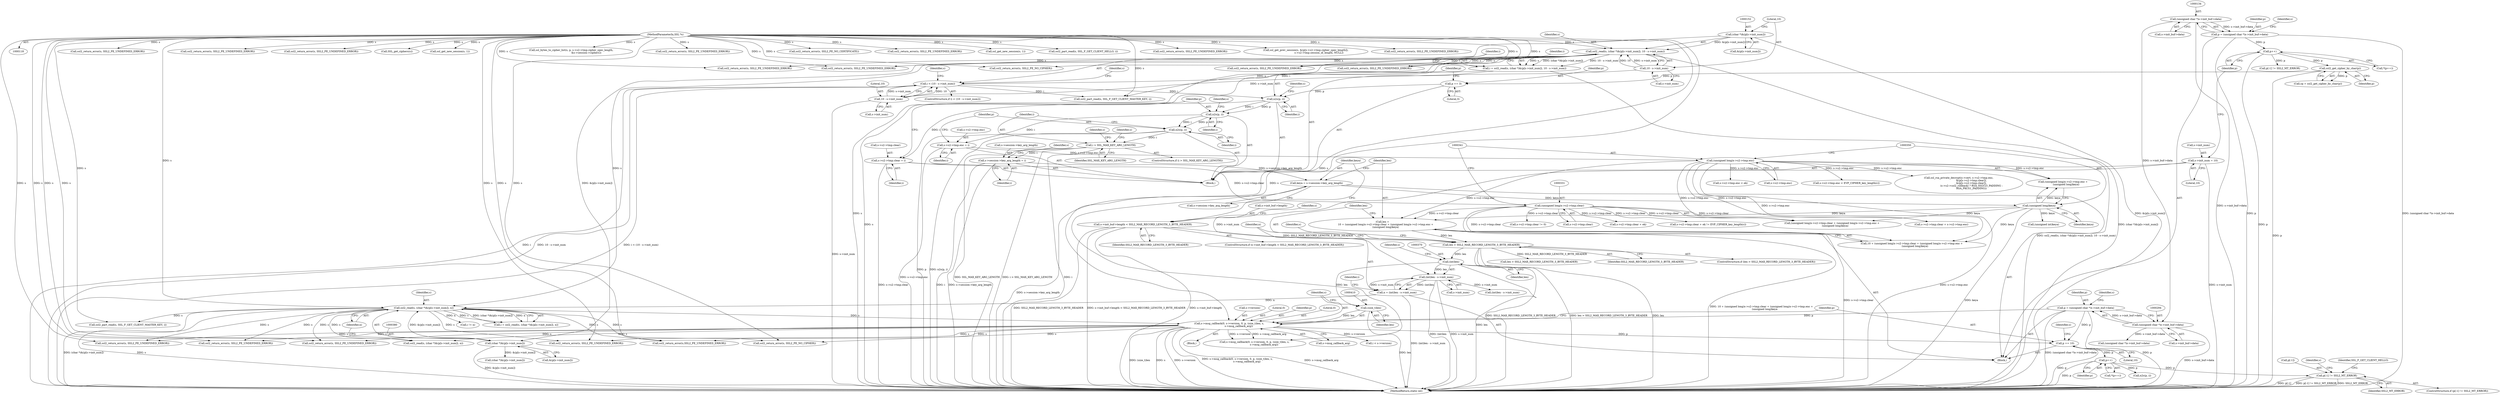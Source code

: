 digraph "0_openssl_86f8fb0e344d62454f8daf3e15236b2b59210756_0@array" {
"1000731" [label="(Call,p[-1] != SSL2_MT_ERROR)"];
"1000726" [label="(Call,p++)"];
"1000416" [label="(Call,p += 10)"];
"1000291" [label="(Call,p = (unsigned char *)s->init_buf->data)"];
"1000293" [label="(Call,(unsigned char *)s->init_buf->data)"];
"1000133" [label="(Call,(unsigned char *)s->init_buf->data)"];
"1000402" [label="(Call,s->msg_callback(0, s->version, 0, p, (size_t)len, s,\n                        s->msg_callback_arg))"];
"1000409" [label="(Call,(size_t)len)"];
"1000369" [label="(Call,(int)len)"];
"1000353" [label="(Call,len > SSL2_MAX_RECORD_LENGTH_3_BYTE_HEADER)"];
"1000325" [label="(Call,len =\n        10 + (unsigned long)s->s2->tmp.clear + (unsigned long)s->s2->tmp.enc +\n        (unsigned long)keya)"];
"1000330" [label="(Call,(unsigned long)s->s2->tmp.clear)"];
"1000241" [label="(Call,s->s2->tmp.clear = i)"];
"1000238" [label="(Call,n2s(p, i))"];
"1000235" [label="(Call,p += 3)"];
"1000212" [label="(Call,ssl2_get_cipher_by_char(p))"];
"1000185" [label="(Call,p++)"];
"1000131" [label="(Call,p = (unsigned char *)s->init_buf->data)"];
"1000165" [label="(Call,i < (10 - s->init_num))"];
"1000147" [label="(Call,i = ssl2_read(s, (char *)&(p[s->init_num]), 10 - s->init_num))"];
"1000149" [label="(Call,ssl2_read(s, (char *)&(p[s->init_num]), 10 - s->init_num))"];
"1000119" [label="(MethodParameterIn,SSL *s)"];
"1000151" [label="(Call,(char *)&(p[s->init_num]))"];
"1000159" [label="(Call,10 - s->init_num)"];
"1000167" [label="(Call,10 - s->init_num)"];
"1000340" [label="(Call,(unsigned long)s->s2->tmp.enc)"];
"1000253" [label="(Call,s->s2->tmp.enc = i)"];
"1000250" [label="(Call,n2s(p, i))"];
"1000349" [label="(Call,(unsigned long)keya)"];
"1000318" [label="(Call,keya = s->session->key_arg_length)"];
"1000279" [label="(Call,s->session->key_arg_length = i)"];
"1000266" [label="(Call,i > SSL_MAX_KEY_ARG_LENGTH)"];
"1000262" [label="(Call,n2s(p, i))"];
"1000301" [label="(Call,s->init_buf->length < SSL2_MAX_RECORD_LENGTH_3_BYTE_HEADER)"];
"1000377" [label="(Call,ssl2_read(s, (char *)&(p[s->init_num]), n))"];
"1000379" [label="(Call,(char *)&(p[s->init_num]))"];
"1000366" [label="(Call,n = (int)len - s->init_num)"];
"1000368" [label="(Call,(int)len - s->init_num)"];
"1000177" [label="(Call,s->init_num = 10)"];
"1000292" [label="(Identifier,p)"];
"1000242" [label="(Call,s->s2->tmp.clear)"];
"1000326" [label="(Identifier,len)"];
"1000349" [label="(Call,(unsigned long)keya)"];
"1000151" [label="(Call,(char *)&(p[s->init_num]))"];
"1000186" [label="(Identifier,p)"];
"1000257" [label="(Identifier,s)"];
"1000422" [label="(Identifier,s)"];
"1000212" [label="(Call,ssl2_get_cipher_by_char(p))"];
"1000270" [label="(Call,ssl2_return_error(s, SSL2_PE_UNDEFINED_ERROR))"];
"1000373" [label="(Identifier,s)"];
"1000381" [label="(Call,&(p[s->init_num]))"];
"1000301" [label="(Call,s->init_buf->length < SSL2_MAX_RECORD_LENGTH_3_BYTE_HEADER)"];
"1000213" [label="(Identifier,p)"];
"1000210" [label="(Call,cp = ssl2_get_cipher_by_char(p))"];
"1000181" [label="(Literal,10)"];
"1000219" [label="(Call,ssl2_return_error(s, SSL2_PE_NO_CIPHER))"];
"1000271" [label="(Identifier,s)"];
"1000726" [label="(Call,p++)"];
"1000404" [label="(Call,s->version)"];
"1000146" [label="(Block,)"];
"1000178" [label="(Call,s->init_num)"];
"1000402" [label="(Call,s->msg_callback(0, s->version, 0, p, (size_t)len, s,\n                        s->msg_callback_arg))"];
"1000240" [label="(Identifier,i)"];
"1000732" [label="(Call,p[-1])"];
"1000950" [label="(Call,ssl2_return_error(s, SSL2_PE_UNDEFINED_ERROR))"];
"1000265" [label="(ControlStructure,if (i > SSL_MAX_KEY_ARG_LENGTH))"];
"1000304" [label="(Identifier,s)"];
"1000867" [label="(Call,ssl2_return_error(s, SSL2_PE_UNDEFINED_ERROR))"];
"1000587" [label="(Call,ssl_rsa_private_decrypt(s->cert, s->s2->tmp.enc,\n                                &(p[s->s2->tmp.clear]),\n                                &(p[s->s2->tmp.clear]),\n                                (s->s2->ssl2_rollback) ? RSA_SSLV23_PADDING :\n                                RSA_PKCS1_PADDING))"];
"1000241" [label="(Call,s->s2->tmp.clear = i)"];
"1000976" [label="(Call,ssl2_return_error(s, SSL2_PE_UNDEFINED_ERROR))"];
"1000179" [label="(Identifier,s)"];
"1000132" [label="(Identifier,p)"];
"1000887" [label="(Call,ssl2_read(s, (char *)&(p[s->init_num]), n))"];
"1000379" [label="(Call,(char *)&(p[s->init_num]))"];
"1000352" [label="(ControlStructure,if (len > SSL2_MAX_RECORD_LENGTH_3_BYTE_HEADER))"];
"1000236" [label="(Identifier,p)"];
"1000325" [label="(Call,len =\n        10 + (unsigned long)s->s2->tmp.clear + (unsigned long)s->s2->tmp.enc +\n        (unsigned long)keya)"];
"1000755" [label="(Call,i < s->version)"];
"1000319" [label="(Identifier,keya)"];
"1000401" [label="(Block,)"];
"1000738" [label="(Call,ssl2_return_error(s, SSL2_PE_UNDEFINED_ERROR))"];
"1000177" [label="(Call,s->init_num = 10)"];
"1000367" [label="(Identifier,n)"];
"1000143" [label="(Identifier,s)"];
"1000291" [label="(Call,p = (unsigned char *)s->init_buf->data)"];
"1000371" [label="(Identifier,len)"];
"1000167" [label="(Call,10 - s->init_num)"];
"1000252" [label="(Identifier,i)"];
"1000527" [label="(Call,s->s2->tmp.clear + ek != EVP_CIPHER_key_length(c))"];
"1000443" [label="(Call,(unsigned int)keya)"];
"1000251" [label="(Identifier,p)"];
"1000340" [label="(Call,(unsigned long)s->s2->tmp.enc)"];
"1000120" [label="(Block,)"];
"1000161" [label="(Call,s->init_num)"];
"1000164" [label="(ControlStructure,if (i < (10 - s->init_num)))"];
"1000119" [label="(MethodParameterIn,SSL *s)"];
"1001090" [label="(Call,SSL_get_ciphers(s))"];
"1000309" [label="(Call,ssl2_return_error(s, SSL2_PE_UNDEFINED_ERROR))"];
"1000160" [label="(Literal,10)"];
"1000169" [label="(Call,s->init_num)"];
"1001049" [label="(Call,ssl_get_new_session(s, 1))"];
"1000264" [label="(Identifier,i)"];
"1000245" [label="(Identifier,s)"];
"1000375" [label="(Call,i = ssl2_read(s, (char *)&(p[s->init_num]), n))"];
"1000168" [label="(Literal,10)"];
"1000725" [label="(Call,*(p++))"];
"1000407" [label="(Literal,0)"];
"1000428" [label="(Call,s->s2->tmp.clear + s->s2->tmp.enc)"];
"1000149" [label="(Call,ssl2_read(s, (char *)&(p[s->init_num]), 10 - s->init_num))"];
"1000863" [label="(Call,len > SSL2_MAX_RECORD_LENGTH_3_BYTE_HEADER)"];
"1000263" [label="(Identifier,p)"];
"1000288" [label="(Identifier,s)"];
"1000731" [label="(Call,p[-1] != SSL2_MT_ERROR)"];
"1000889" [label="(Call,(char *)&(p[s->init_num]))"];
"1000378" [label="(Identifier,s)"];
"1000310" [label="(Identifier,s)"];
"1000351" [label="(Identifier,keya)"];
"1000318" [label="(Call,keya = s->session->key_arg_length)"];
"1000285" [label="(Identifier,i)"];
"1000279" [label="(Call,s->session->key_arg_length = i)"];
"1000387" [label="(Identifier,n)"];
"1000250" [label="(Call,n2s(p, i))"];
"1000330" [label="(Call,(unsigned long)s->s2->tmp.clear)"];
"1000730" [label="(ControlStructure,if (p[-1] != SSL2_MT_ERROR))"];
"1000540" [label="(Call,ssl2_return_error(s, SSL2_PE_UNDEFINED_ERROR))"];
"1000372" [label="(Call,s->init_num)"];
"1000249" [label="(Identifier,i)"];
"1000553" [label="(Call,s->s2->tmp.enc < ek)"];
"1001067" [label="(Call,ssl_bytes_to_cipher_list(s, p, s->s2->tmp.cipher_spec_length,\n                                      &s->session->ciphers))"];
"1000190" [label="(Call,p[-1] != SSL2_MT_ERROR)"];
"1000148" [label="(Identifier,i)"];
"1000147" [label="(Call,i = ssl2_read(s, (char *)&(p[s->init_num]), 10 - s->init_num))"];
"1000354" [label="(Identifier,len)"];
"1000409" [label="(Call,(size_t)len)"];
"1000393" [label="(Call,ssl2_part_read(s, SSL_F_GET_CLIENT_MASTER_KEY, i))"];
"1000320" [label="(Call,s->session->key_arg_length)"];
"1000376" [label="(Identifier,i)"];
"1000153" [label="(Call,&(p[s->init_num]))"];
"1000133" [label="(Call,(unsigned char *)s->init_buf->data)"];
"1000300" [label="(ControlStructure,if (s->init_buf->length < SSL2_MAX_RECORD_LENGTH_3_BYTE_HEADER))"];
"1000131" [label="(Call,p = (unsigned char *)s->init_buf->data)"];
"1001229" [label="(MethodReturn,static int)"];
"1000282" [label="(Identifier,s)"];
"1000329" [label="(Call,(unsigned long)s->s2->tmp.clear + (unsigned long)s->s2->tmp.enc +\n        (unsigned long)keya)"];
"1000253" [label="(Call,s->s2->tmp.enc = i)"];
"1000268" [label="(Identifier,SSL_MAX_KEY_ARG_LENGTH)"];
"1000358" [label="(Identifier,s)"];
"1000368" [label="(Call,(int)len - s->init_num)"];
"1000408" [label="(Identifier,p)"];
"1000516" [label="(Call,s->s2->tmp.clear != 0)"];
"1000174" [label="(Identifier,s)"];
"1000280" [label="(Call,s->session->key_arg_length)"];
"1000417" [label="(Identifier,p)"];
"1000150" [label="(Identifier,s)"];
"1000262" [label="(Call,n2s(p, i))"];
"1000403" [label="(Literal,0)"];
"1001053" [label="(Call,ssl2_return_error(s, SSL2_PE_UNDEFINED_ERROR))"];
"1000912" [label="(Call,s->msg_callback(0, s->version, 0, p, (size_t)len, s,\n                        s->msg_callback_arg))"];
"1001038" [label="(Call,ssl2_return_error(s, SSL2_PE_NO_CERTIFICATE))"];
"1001198" [label="(Call,ssl2_return_error(s, SSL2_PE_UNDEFINED_ERROR))"];
"1000342" [label="(Call,s->s2->tmp.enc)"];
"1000389" [label="(Call,i != n)"];
"1000369" [label="(Call,(int)len)"];
"1000254" [label="(Call,s->s2->tmp.enc)"];
"1000327" [label="(Call,10 + (unsigned long)s->s2->tmp.clear + (unsigned long)s->s2->tmp.enc +\n        (unsigned long)keya)"];
"1000197" [label="(Call,ssl2_return_error(s, SSL2_PE_UNDEFINED_ERROR))"];
"1000166" [label="(Identifier,i)"];
"1000972" [label="(Call,ssl_get_new_session(s, 1))"];
"1000307" [label="(Identifier,SSL2_MAX_RECORD_LENGTH_3_BYTE_HEADER)"];
"1000413" [label="(Call,s->msg_callback_arg)"];
"1000355" [label="(Identifier,SSL2_MAX_RECORD_LENGTH_3_BYTE_HEADER)"];
"1000903" [label="(Call,ssl2_part_read(s, SSL_F_GET_CLIENT_HELLO, i))"];
"1000739" [label="(Identifier,s)"];
"1000267" [label="(Identifier,i)"];
"1000411" [label="(Identifier,len)"];
"1000576" [label="(Call,ssl2_return_error(s,SSL2_PE_UNDEFINED_ERROR))"];
"1000416" [label="(Call,p += 10)"];
"1000332" [label="(Call,s->s2->tmp.clear)"];
"1000727" [label="(Identifier,p)"];
"1000565" [label="(Call,s->s2->tmp.enc < EVP_CIPHER_key_length(c))"];
"1000295" [label="(Call,s->init_buf->data)"];
"1000499" [label="(Call,ssl2_return_error(s, SSL2_PE_NO_CIPHER))"];
"1000165" [label="(Call,i < (10 - s->init_num))"];
"1000751" [label="(Call,n2s(p, i))"];
"1000353" [label="(Call,len > SSL2_MAX_RECORD_LENGTH_3_BYTE_HEADER)"];
"1000184" [label="(Call,*(p++))"];
"1000418" [label="(Literal,10)"];
"1000824" [label="(Call,(unsigned char *)s->init_buf->data)"];
"1000135" [label="(Call,s->init_buf->data)"];
"1001023" [label="(Call,ssl2_return_error(s, SSL2_PE_UNDEFINED_ERROR))"];
"1000237" [label="(Literal,3)"];
"1000266" [label="(Call,i > SSL_MAX_KEY_ARG_LENGTH)"];
"1000878" [label="(Call,(int)len - s->init_num)"];
"1000159" [label="(Call,10 - s->init_num)"];
"1000293" [label="(Call,(unsigned char *)s->init_buf->data)"];
"1000377" [label="(Call,ssl2_read(s, (char *)&(p[s->init_num]), n))"];
"1000986" [label="(Call,ssl_get_prev_session(s, &(p[s->s2->tmp.cipher_spec_length]),\n                                 s->s2->tmp.session_id_length, NULL))"];
"1000235" [label="(Call,p += 3)"];
"1000808" [label="(Call,ssl2_return_error(s, SSL2_PE_UNDEFINED_ERROR))"];
"1000528" [label="(Call,s->s2->tmp.clear + ek)"];
"1000238" [label="(Call,n2s(p, i))"];
"1000746" [label="(Identifier,SSL_F_GET_CLIENT_HELLO)"];
"1000412" [label="(Identifier,s)"];
"1000261" [label="(Identifier,i)"];
"1000357" [label="(Call,ssl2_return_error(s, SSL2_PE_UNDEFINED_ERROR))"];
"1000173" [label="(Call,ssl2_part_read(s, SSL_F_GET_CLIENT_MASTER_KEY, i))"];
"1000736" [label="(Identifier,SSL2_MT_ERROR)"];
"1000339" [label="(Call,(unsigned long)s->s2->tmp.enc +\n        (unsigned long)keya)"];
"1000459" [label="(Call,ssl2_return_error(s, SSL2_PE_UNDEFINED_ERROR))"];
"1000185" [label="(Call,p++)"];
"1000302" [label="(Call,s->init_buf->length)"];
"1000239" [label="(Identifier,p)"];
"1000366" [label="(Call,n = (int)len - s->init_num)"];
"1000720" [label="(Call,ssl2_return_error(s, SSL2_PE_UNDEFINED_ERROR))"];
"1000731" -> "1000730"  [label="AST: "];
"1000731" -> "1000736"  [label="CFG: "];
"1000732" -> "1000731"  [label="AST: "];
"1000736" -> "1000731"  [label="AST: "];
"1000739" -> "1000731"  [label="CFG: "];
"1000746" -> "1000731"  [label="CFG: "];
"1000731" -> "1001229"  [label="DDG: p[-1] != SSL2_MT_ERROR"];
"1000731" -> "1001229"  [label="DDG: SSL2_MT_ERROR"];
"1000731" -> "1001229"  [label="DDG: p[-1]"];
"1000726" -> "1000731"  [label="DDG: p"];
"1000726" -> "1000725"  [label="AST: "];
"1000726" -> "1000727"  [label="CFG: "];
"1000727" -> "1000726"  [label="AST: "];
"1000725" -> "1000726"  [label="CFG: "];
"1000726" -> "1001229"  [label="DDG: p"];
"1000416" -> "1000726"  [label="DDG: p"];
"1000726" -> "1000751"  [label="DDG: p"];
"1000416" -> "1000120"  [label="AST: "];
"1000416" -> "1000418"  [label="CFG: "];
"1000417" -> "1000416"  [label="AST: "];
"1000418" -> "1000416"  [label="AST: "];
"1000422" -> "1000416"  [label="CFG: "];
"1000416" -> "1001229"  [label="DDG: p"];
"1000291" -> "1000416"  [label="DDG: p"];
"1000402" -> "1000416"  [label="DDG: p"];
"1000291" -> "1000120"  [label="AST: "];
"1000291" -> "1000293"  [label="CFG: "];
"1000292" -> "1000291"  [label="AST: "];
"1000293" -> "1000291"  [label="AST: "];
"1000304" -> "1000291"  [label="CFG: "];
"1000291" -> "1001229"  [label="DDG: p"];
"1000291" -> "1001229"  [label="DDG: (unsigned char *)s->init_buf->data"];
"1000293" -> "1000291"  [label="DDG: s->init_buf->data"];
"1000291" -> "1000402"  [label="DDG: p"];
"1000293" -> "1000295"  [label="CFG: "];
"1000294" -> "1000293"  [label="AST: "];
"1000295" -> "1000293"  [label="AST: "];
"1000293" -> "1001229"  [label="DDG: s->init_buf->data"];
"1000133" -> "1000293"  [label="DDG: s->init_buf->data"];
"1000293" -> "1000824"  [label="DDG: s->init_buf->data"];
"1000133" -> "1000131"  [label="AST: "];
"1000133" -> "1000135"  [label="CFG: "];
"1000134" -> "1000133"  [label="AST: "];
"1000135" -> "1000133"  [label="AST: "];
"1000131" -> "1000133"  [label="CFG: "];
"1000133" -> "1001229"  [label="DDG: s->init_buf->data"];
"1000133" -> "1000131"  [label="DDG: s->init_buf->data"];
"1000402" -> "1000401"  [label="AST: "];
"1000402" -> "1000413"  [label="CFG: "];
"1000403" -> "1000402"  [label="AST: "];
"1000404" -> "1000402"  [label="AST: "];
"1000407" -> "1000402"  [label="AST: "];
"1000408" -> "1000402"  [label="AST: "];
"1000409" -> "1000402"  [label="AST: "];
"1000412" -> "1000402"  [label="AST: "];
"1000413" -> "1000402"  [label="AST: "];
"1000417" -> "1000402"  [label="CFG: "];
"1000402" -> "1001229"  [label="DDG: (size_t)len"];
"1000402" -> "1001229"  [label="DDG: s"];
"1000402" -> "1001229"  [label="DDG: s->version"];
"1000402" -> "1001229"  [label="DDG: s->msg_callback(0, s->version, 0, p, (size_t)len, s,\n                        s->msg_callback_arg)"];
"1000402" -> "1001229"  [label="DDG: s->msg_callback_arg"];
"1000409" -> "1000402"  [label="DDG: len"];
"1000377" -> "1000402"  [label="DDG: s"];
"1000119" -> "1000402"  [label="DDG: s"];
"1000402" -> "1000459"  [label="DDG: s"];
"1000402" -> "1000499"  [label="DDG: s"];
"1000402" -> "1000540"  [label="DDG: s"];
"1000402" -> "1000576"  [label="DDG: s"];
"1000402" -> "1000720"  [label="DDG: s"];
"1000402" -> "1000755"  [label="DDG: s->version"];
"1000402" -> "1000867"  [label="DDG: s"];
"1000402" -> "1000887"  [label="DDG: s"];
"1000402" -> "1000912"  [label="DDG: s->version"];
"1000402" -> "1000912"  [label="DDG: s->msg_callback_arg"];
"1000409" -> "1000411"  [label="CFG: "];
"1000410" -> "1000409"  [label="AST: "];
"1000411" -> "1000409"  [label="AST: "];
"1000412" -> "1000409"  [label="CFG: "];
"1000409" -> "1001229"  [label="DDG: len"];
"1000369" -> "1000409"  [label="DDG: len"];
"1000369" -> "1000368"  [label="AST: "];
"1000369" -> "1000371"  [label="CFG: "];
"1000370" -> "1000369"  [label="AST: "];
"1000371" -> "1000369"  [label="AST: "];
"1000373" -> "1000369"  [label="CFG: "];
"1000369" -> "1001229"  [label="DDG: len"];
"1000369" -> "1000368"  [label="DDG: len"];
"1000353" -> "1000369"  [label="DDG: len"];
"1000353" -> "1000352"  [label="AST: "];
"1000353" -> "1000355"  [label="CFG: "];
"1000354" -> "1000353"  [label="AST: "];
"1000355" -> "1000353"  [label="AST: "];
"1000358" -> "1000353"  [label="CFG: "];
"1000367" -> "1000353"  [label="CFG: "];
"1000353" -> "1001229"  [label="DDG: len > SSL2_MAX_RECORD_LENGTH_3_BYTE_HEADER"];
"1000353" -> "1001229"  [label="DDG: len"];
"1000353" -> "1001229"  [label="DDG: SSL2_MAX_RECORD_LENGTH_3_BYTE_HEADER"];
"1000325" -> "1000353"  [label="DDG: len"];
"1000301" -> "1000353"  [label="DDG: SSL2_MAX_RECORD_LENGTH_3_BYTE_HEADER"];
"1000353" -> "1000863"  [label="DDG: SSL2_MAX_RECORD_LENGTH_3_BYTE_HEADER"];
"1000325" -> "1000120"  [label="AST: "];
"1000325" -> "1000327"  [label="CFG: "];
"1000326" -> "1000325"  [label="AST: "];
"1000327" -> "1000325"  [label="AST: "];
"1000354" -> "1000325"  [label="CFG: "];
"1000325" -> "1001229"  [label="DDG: 10 + (unsigned long)s->s2->tmp.clear + (unsigned long)s->s2->tmp.enc +\n        (unsigned long)keya"];
"1000330" -> "1000325"  [label="DDG: s->s2->tmp.clear"];
"1000340" -> "1000325"  [label="DDG: s->s2->tmp.enc"];
"1000349" -> "1000325"  [label="DDG: keya"];
"1000330" -> "1000329"  [label="AST: "];
"1000330" -> "1000332"  [label="CFG: "];
"1000331" -> "1000330"  [label="AST: "];
"1000332" -> "1000330"  [label="AST: "];
"1000341" -> "1000330"  [label="CFG: "];
"1000330" -> "1001229"  [label="DDG: s->s2->tmp.clear"];
"1000330" -> "1000327"  [label="DDG: s->s2->tmp.clear"];
"1000330" -> "1000329"  [label="DDG: s->s2->tmp.clear"];
"1000241" -> "1000330"  [label="DDG: s->s2->tmp.clear"];
"1000330" -> "1000428"  [label="DDG: s->s2->tmp.clear"];
"1000330" -> "1000516"  [label="DDG: s->s2->tmp.clear"];
"1000330" -> "1000527"  [label="DDG: s->s2->tmp.clear"];
"1000330" -> "1000528"  [label="DDG: s->s2->tmp.clear"];
"1000241" -> "1000146"  [label="AST: "];
"1000241" -> "1000249"  [label="CFG: "];
"1000242" -> "1000241"  [label="AST: "];
"1000249" -> "1000241"  [label="AST: "];
"1000251" -> "1000241"  [label="CFG: "];
"1000241" -> "1001229"  [label="DDG: s->s2->tmp.clear"];
"1000238" -> "1000241"  [label="DDG: i"];
"1000238" -> "1000146"  [label="AST: "];
"1000238" -> "1000240"  [label="CFG: "];
"1000239" -> "1000238"  [label="AST: "];
"1000240" -> "1000238"  [label="AST: "];
"1000245" -> "1000238"  [label="CFG: "];
"1000235" -> "1000238"  [label="DDG: p"];
"1000165" -> "1000238"  [label="DDG: i"];
"1000238" -> "1000250"  [label="DDG: p"];
"1000238" -> "1000250"  [label="DDG: i"];
"1000235" -> "1000146"  [label="AST: "];
"1000235" -> "1000237"  [label="CFG: "];
"1000236" -> "1000235"  [label="AST: "];
"1000237" -> "1000235"  [label="AST: "];
"1000239" -> "1000235"  [label="CFG: "];
"1000212" -> "1000235"  [label="DDG: p"];
"1000212" -> "1000210"  [label="AST: "];
"1000212" -> "1000213"  [label="CFG: "];
"1000213" -> "1000212"  [label="AST: "];
"1000210" -> "1000212"  [label="CFG: "];
"1000212" -> "1001229"  [label="DDG: p"];
"1000212" -> "1000210"  [label="DDG: p"];
"1000185" -> "1000212"  [label="DDG: p"];
"1000185" -> "1000184"  [label="AST: "];
"1000185" -> "1000186"  [label="CFG: "];
"1000186" -> "1000185"  [label="AST: "];
"1000184" -> "1000185"  [label="CFG: "];
"1000185" -> "1001229"  [label="DDG: p"];
"1000131" -> "1000185"  [label="DDG: p"];
"1000185" -> "1000190"  [label="DDG: p"];
"1000131" -> "1000120"  [label="AST: "];
"1000132" -> "1000131"  [label="AST: "];
"1000143" -> "1000131"  [label="CFG: "];
"1000131" -> "1001229"  [label="DDG: p"];
"1000131" -> "1001229"  [label="DDG: (unsigned char *)s->init_buf->data"];
"1000165" -> "1000164"  [label="AST: "];
"1000165" -> "1000167"  [label="CFG: "];
"1000166" -> "1000165"  [label="AST: "];
"1000167" -> "1000165"  [label="AST: "];
"1000174" -> "1000165"  [label="CFG: "];
"1000179" -> "1000165"  [label="CFG: "];
"1000165" -> "1001229"  [label="DDG: i"];
"1000165" -> "1001229"  [label="DDG: 10 - s->init_num"];
"1000165" -> "1001229"  [label="DDG: i < (10 - s->init_num)"];
"1000147" -> "1000165"  [label="DDG: i"];
"1000167" -> "1000165"  [label="DDG: 10"];
"1000167" -> "1000165"  [label="DDG: s->init_num"];
"1000165" -> "1000173"  [label="DDG: i"];
"1000147" -> "1000146"  [label="AST: "];
"1000147" -> "1000149"  [label="CFG: "];
"1000148" -> "1000147"  [label="AST: "];
"1000149" -> "1000147"  [label="AST: "];
"1000166" -> "1000147"  [label="CFG: "];
"1000147" -> "1001229"  [label="DDG: ssl2_read(s, (char *)&(p[s->init_num]), 10 - s->init_num)"];
"1000149" -> "1000147"  [label="DDG: s"];
"1000149" -> "1000147"  [label="DDG: (char *)&(p[s->init_num])"];
"1000149" -> "1000147"  [label="DDG: 10 - s->init_num"];
"1000149" -> "1000159"  [label="CFG: "];
"1000150" -> "1000149"  [label="AST: "];
"1000151" -> "1000149"  [label="AST: "];
"1000159" -> "1000149"  [label="AST: "];
"1000149" -> "1001229"  [label="DDG: (char *)&(p[s->init_num])"];
"1000149" -> "1001229"  [label="DDG: s"];
"1000119" -> "1000149"  [label="DDG: s"];
"1000151" -> "1000149"  [label="DDG: &(p[s->init_num])"];
"1000159" -> "1000149"  [label="DDG: 10"];
"1000159" -> "1000149"  [label="DDG: s->init_num"];
"1000149" -> "1000173"  [label="DDG: s"];
"1000149" -> "1000197"  [label="DDG: s"];
"1000149" -> "1000219"  [label="DDG: s"];
"1000149" -> "1000270"  [label="DDG: s"];
"1000149" -> "1000309"  [label="DDG: s"];
"1000149" -> "1000357"  [label="DDG: s"];
"1000149" -> "1000377"  [label="DDG: s"];
"1000119" -> "1000118"  [label="AST: "];
"1000119" -> "1001229"  [label="DDG: s"];
"1000119" -> "1000173"  [label="DDG: s"];
"1000119" -> "1000197"  [label="DDG: s"];
"1000119" -> "1000219"  [label="DDG: s"];
"1000119" -> "1000270"  [label="DDG: s"];
"1000119" -> "1000309"  [label="DDG: s"];
"1000119" -> "1000357"  [label="DDG: s"];
"1000119" -> "1000377"  [label="DDG: s"];
"1000119" -> "1000393"  [label="DDG: s"];
"1000119" -> "1000459"  [label="DDG: s"];
"1000119" -> "1000499"  [label="DDG: s"];
"1000119" -> "1000540"  [label="DDG: s"];
"1000119" -> "1000576"  [label="DDG: s"];
"1000119" -> "1000720"  [label="DDG: s"];
"1000119" -> "1000738"  [label="DDG: s"];
"1000119" -> "1000808"  [label="DDG: s"];
"1000119" -> "1000867"  [label="DDG: s"];
"1000119" -> "1000887"  [label="DDG: s"];
"1000119" -> "1000903"  [label="DDG: s"];
"1000119" -> "1000912"  [label="DDG: s"];
"1000119" -> "1000950"  [label="DDG: s"];
"1000119" -> "1000972"  [label="DDG: s"];
"1000119" -> "1000976"  [label="DDG: s"];
"1000119" -> "1000986"  [label="DDG: s"];
"1000119" -> "1001023"  [label="DDG: s"];
"1000119" -> "1001038"  [label="DDG: s"];
"1000119" -> "1001049"  [label="DDG: s"];
"1000119" -> "1001053"  [label="DDG: s"];
"1000119" -> "1001067"  [label="DDG: s"];
"1000119" -> "1001090"  [label="DDG: s"];
"1000119" -> "1001198"  [label="DDG: s"];
"1000151" -> "1000153"  [label="CFG: "];
"1000152" -> "1000151"  [label="AST: "];
"1000153" -> "1000151"  [label="AST: "];
"1000160" -> "1000151"  [label="CFG: "];
"1000151" -> "1001229"  [label="DDG: &(p[s->init_num])"];
"1000151" -> "1000379"  [label="DDG: &(p[s->init_num])"];
"1000159" -> "1000161"  [label="CFG: "];
"1000160" -> "1000159"  [label="AST: "];
"1000161" -> "1000159"  [label="AST: "];
"1000159" -> "1000167"  [label="DDG: s->init_num"];
"1000167" -> "1000169"  [label="CFG: "];
"1000168" -> "1000167"  [label="AST: "];
"1000169" -> "1000167"  [label="AST: "];
"1000167" -> "1001229"  [label="DDG: s->init_num"];
"1000340" -> "1000339"  [label="AST: "];
"1000340" -> "1000342"  [label="CFG: "];
"1000341" -> "1000340"  [label="AST: "];
"1000342" -> "1000340"  [label="AST: "];
"1000350" -> "1000340"  [label="CFG: "];
"1000340" -> "1001229"  [label="DDG: s->s2->tmp.enc"];
"1000340" -> "1000327"  [label="DDG: s->s2->tmp.enc"];
"1000340" -> "1000329"  [label="DDG: s->s2->tmp.enc"];
"1000340" -> "1000339"  [label="DDG: s->s2->tmp.enc"];
"1000253" -> "1000340"  [label="DDG: s->s2->tmp.enc"];
"1000340" -> "1000428"  [label="DDG: s->s2->tmp.enc"];
"1000340" -> "1000553"  [label="DDG: s->s2->tmp.enc"];
"1000340" -> "1000565"  [label="DDG: s->s2->tmp.enc"];
"1000340" -> "1000587"  [label="DDG: s->s2->tmp.enc"];
"1000253" -> "1000146"  [label="AST: "];
"1000253" -> "1000261"  [label="CFG: "];
"1000254" -> "1000253"  [label="AST: "];
"1000261" -> "1000253"  [label="AST: "];
"1000263" -> "1000253"  [label="CFG: "];
"1000253" -> "1001229"  [label="DDG: s->s2->tmp.enc"];
"1000250" -> "1000253"  [label="DDG: i"];
"1000250" -> "1000146"  [label="AST: "];
"1000250" -> "1000252"  [label="CFG: "];
"1000251" -> "1000250"  [label="AST: "];
"1000252" -> "1000250"  [label="AST: "];
"1000257" -> "1000250"  [label="CFG: "];
"1000250" -> "1000262"  [label="DDG: p"];
"1000250" -> "1000262"  [label="DDG: i"];
"1000349" -> "1000339"  [label="AST: "];
"1000349" -> "1000351"  [label="CFG: "];
"1000350" -> "1000349"  [label="AST: "];
"1000351" -> "1000349"  [label="AST: "];
"1000339" -> "1000349"  [label="CFG: "];
"1000349" -> "1001229"  [label="DDG: keya"];
"1000349" -> "1000327"  [label="DDG: keya"];
"1000349" -> "1000329"  [label="DDG: keya"];
"1000349" -> "1000339"  [label="DDG: keya"];
"1000318" -> "1000349"  [label="DDG: keya"];
"1000349" -> "1000443"  [label="DDG: keya"];
"1000318" -> "1000120"  [label="AST: "];
"1000318" -> "1000320"  [label="CFG: "];
"1000319" -> "1000318"  [label="AST: "];
"1000320" -> "1000318"  [label="AST: "];
"1000326" -> "1000318"  [label="CFG: "];
"1000318" -> "1001229"  [label="DDG: s->session->key_arg_length"];
"1000279" -> "1000318"  [label="DDG: s->session->key_arg_length"];
"1000279" -> "1000146"  [label="AST: "];
"1000279" -> "1000285"  [label="CFG: "];
"1000280" -> "1000279"  [label="AST: "];
"1000285" -> "1000279"  [label="AST: "];
"1000288" -> "1000279"  [label="CFG: "];
"1000279" -> "1001229"  [label="DDG: i"];
"1000279" -> "1001229"  [label="DDG: s->session->key_arg_length"];
"1000266" -> "1000279"  [label="DDG: i"];
"1000266" -> "1000265"  [label="AST: "];
"1000266" -> "1000268"  [label="CFG: "];
"1000267" -> "1000266"  [label="AST: "];
"1000268" -> "1000266"  [label="AST: "];
"1000271" -> "1000266"  [label="CFG: "];
"1000282" -> "1000266"  [label="CFG: "];
"1000266" -> "1001229"  [label="DDG: i"];
"1000266" -> "1001229"  [label="DDG: SSL_MAX_KEY_ARG_LENGTH"];
"1000266" -> "1001229"  [label="DDG: i > SSL_MAX_KEY_ARG_LENGTH"];
"1000262" -> "1000266"  [label="DDG: i"];
"1000262" -> "1000146"  [label="AST: "];
"1000262" -> "1000264"  [label="CFG: "];
"1000263" -> "1000262"  [label="AST: "];
"1000264" -> "1000262"  [label="AST: "];
"1000267" -> "1000262"  [label="CFG: "];
"1000262" -> "1001229"  [label="DDG: p"];
"1000262" -> "1001229"  [label="DDG: n2s(p, i)"];
"1000301" -> "1000300"  [label="AST: "];
"1000301" -> "1000307"  [label="CFG: "];
"1000302" -> "1000301"  [label="AST: "];
"1000307" -> "1000301"  [label="AST: "];
"1000310" -> "1000301"  [label="CFG: "];
"1000319" -> "1000301"  [label="CFG: "];
"1000301" -> "1001229"  [label="DDG: SSL2_MAX_RECORD_LENGTH_3_BYTE_HEADER"];
"1000301" -> "1001229"  [label="DDG: s->init_buf->length < SSL2_MAX_RECORD_LENGTH_3_BYTE_HEADER"];
"1000301" -> "1001229"  [label="DDG: s->init_buf->length"];
"1000377" -> "1000375"  [label="AST: "];
"1000377" -> "1000387"  [label="CFG: "];
"1000378" -> "1000377"  [label="AST: "];
"1000379" -> "1000377"  [label="AST: "];
"1000387" -> "1000377"  [label="AST: "];
"1000375" -> "1000377"  [label="CFG: "];
"1000377" -> "1001229"  [label="DDG: (char *)&(p[s->init_num])"];
"1000377" -> "1001229"  [label="DDG: s"];
"1000377" -> "1000375"  [label="DDG: s"];
"1000377" -> "1000375"  [label="DDG: (char *)&(p[s->init_num])"];
"1000377" -> "1000375"  [label="DDG: n"];
"1000379" -> "1000377"  [label="DDG: &(p[s->init_num])"];
"1000366" -> "1000377"  [label="DDG: n"];
"1000377" -> "1000389"  [label="DDG: n"];
"1000377" -> "1000393"  [label="DDG: s"];
"1000377" -> "1000459"  [label="DDG: s"];
"1000377" -> "1000499"  [label="DDG: s"];
"1000377" -> "1000540"  [label="DDG: s"];
"1000377" -> "1000576"  [label="DDG: s"];
"1000377" -> "1000720"  [label="DDG: s"];
"1000377" -> "1000867"  [label="DDG: s"];
"1000377" -> "1000887"  [label="DDG: s"];
"1000379" -> "1000381"  [label="CFG: "];
"1000380" -> "1000379"  [label="AST: "];
"1000381" -> "1000379"  [label="AST: "];
"1000387" -> "1000379"  [label="CFG: "];
"1000379" -> "1001229"  [label="DDG: &(p[s->init_num])"];
"1000379" -> "1000889"  [label="DDG: &(p[s->init_num])"];
"1000366" -> "1000120"  [label="AST: "];
"1000366" -> "1000368"  [label="CFG: "];
"1000367" -> "1000366"  [label="AST: "];
"1000368" -> "1000366"  [label="AST: "];
"1000376" -> "1000366"  [label="CFG: "];
"1000366" -> "1001229"  [label="DDG: (int)len - s->init_num"];
"1000368" -> "1000366"  [label="DDG: (int)len"];
"1000368" -> "1000366"  [label="DDG: s->init_num"];
"1000368" -> "1000372"  [label="CFG: "];
"1000372" -> "1000368"  [label="AST: "];
"1000368" -> "1001229"  [label="DDG: (int)len"];
"1000368" -> "1001229"  [label="DDG: s->init_num"];
"1000177" -> "1000368"  [label="DDG: s->init_num"];
"1000368" -> "1000878"  [label="DDG: s->init_num"];
"1000177" -> "1000146"  [label="AST: "];
"1000177" -> "1000181"  [label="CFG: "];
"1000178" -> "1000177"  [label="AST: "];
"1000181" -> "1000177"  [label="AST: "];
"1000186" -> "1000177"  [label="CFG: "];
"1000177" -> "1001229"  [label="DDG: s->init_num"];
}
